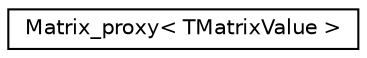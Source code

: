 digraph "Graphical Class Hierarchy"
{
 // LATEX_PDF_SIZE
  edge [fontname="Helvetica",fontsize="10",labelfontname="Helvetica",labelfontsize="10"];
  node [fontname="Helvetica",fontsize="10",shape=record];
  rankdir="LR";
  Node0 [label="Matrix_proxy\< TMatrixValue \>",height=0.2,width=0.4,color="black", fillcolor="white", style="filled",URL="$classMatrix__proxy.html",tooltip=" "];
}
